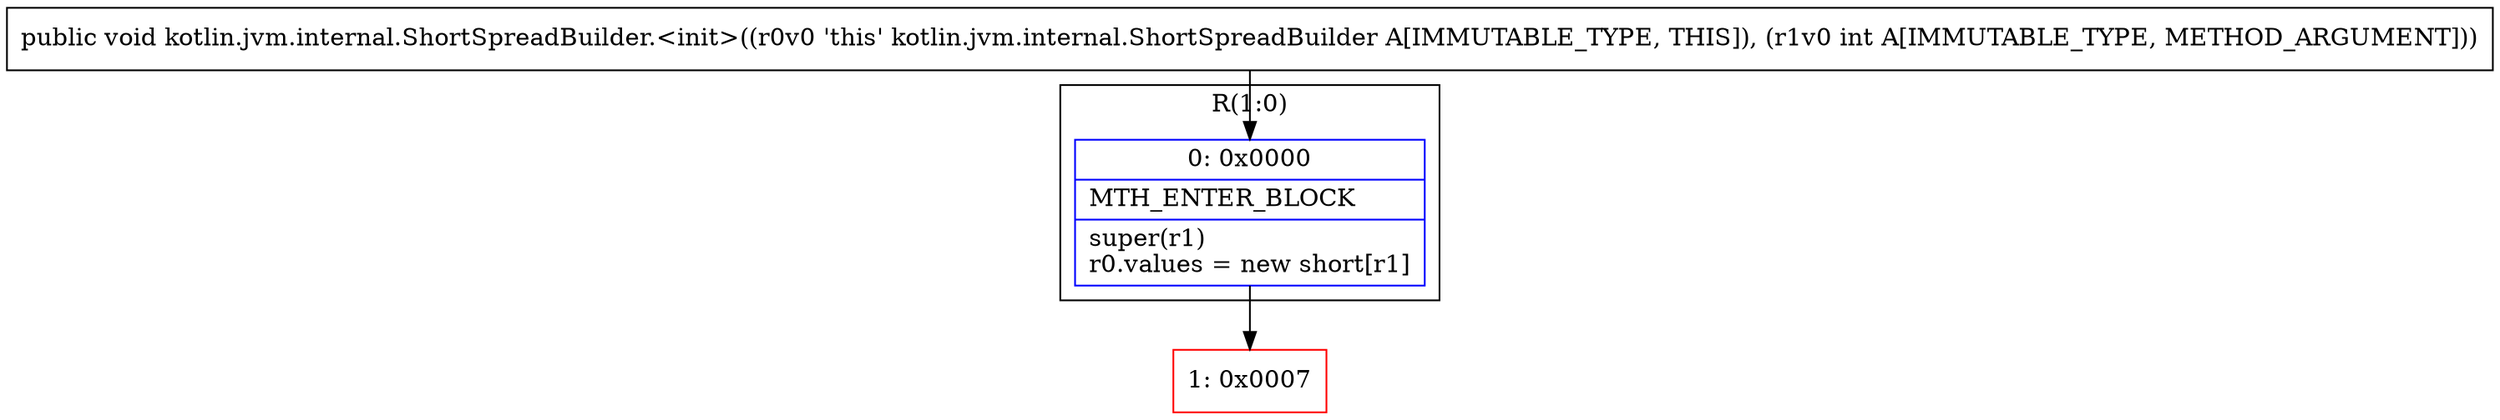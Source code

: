 digraph "CFG forkotlin.jvm.internal.ShortSpreadBuilder.\<init\>(I)V" {
subgraph cluster_Region_228587450 {
label = "R(1:0)";
node [shape=record,color=blue];
Node_0 [shape=record,label="{0\:\ 0x0000|MTH_ENTER_BLOCK\l|super(r1)\lr0.values = new short[r1]\l}"];
}
Node_1 [shape=record,color=red,label="{1\:\ 0x0007}"];
MethodNode[shape=record,label="{public void kotlin.jvm.internal.ShortSpreadBuilder.\<init\>((r0v0 'this' kotlin.jvm.internal.ShortSpreadBuilder A[IMMUTABLE_TYPE, THIS]), (r1v0 int A[IMMUTABLE_TYPE, METHOD_ARGUMENT])) }"];
MethodNode -> Node_0;
Node_0 -> Node_1;
}

